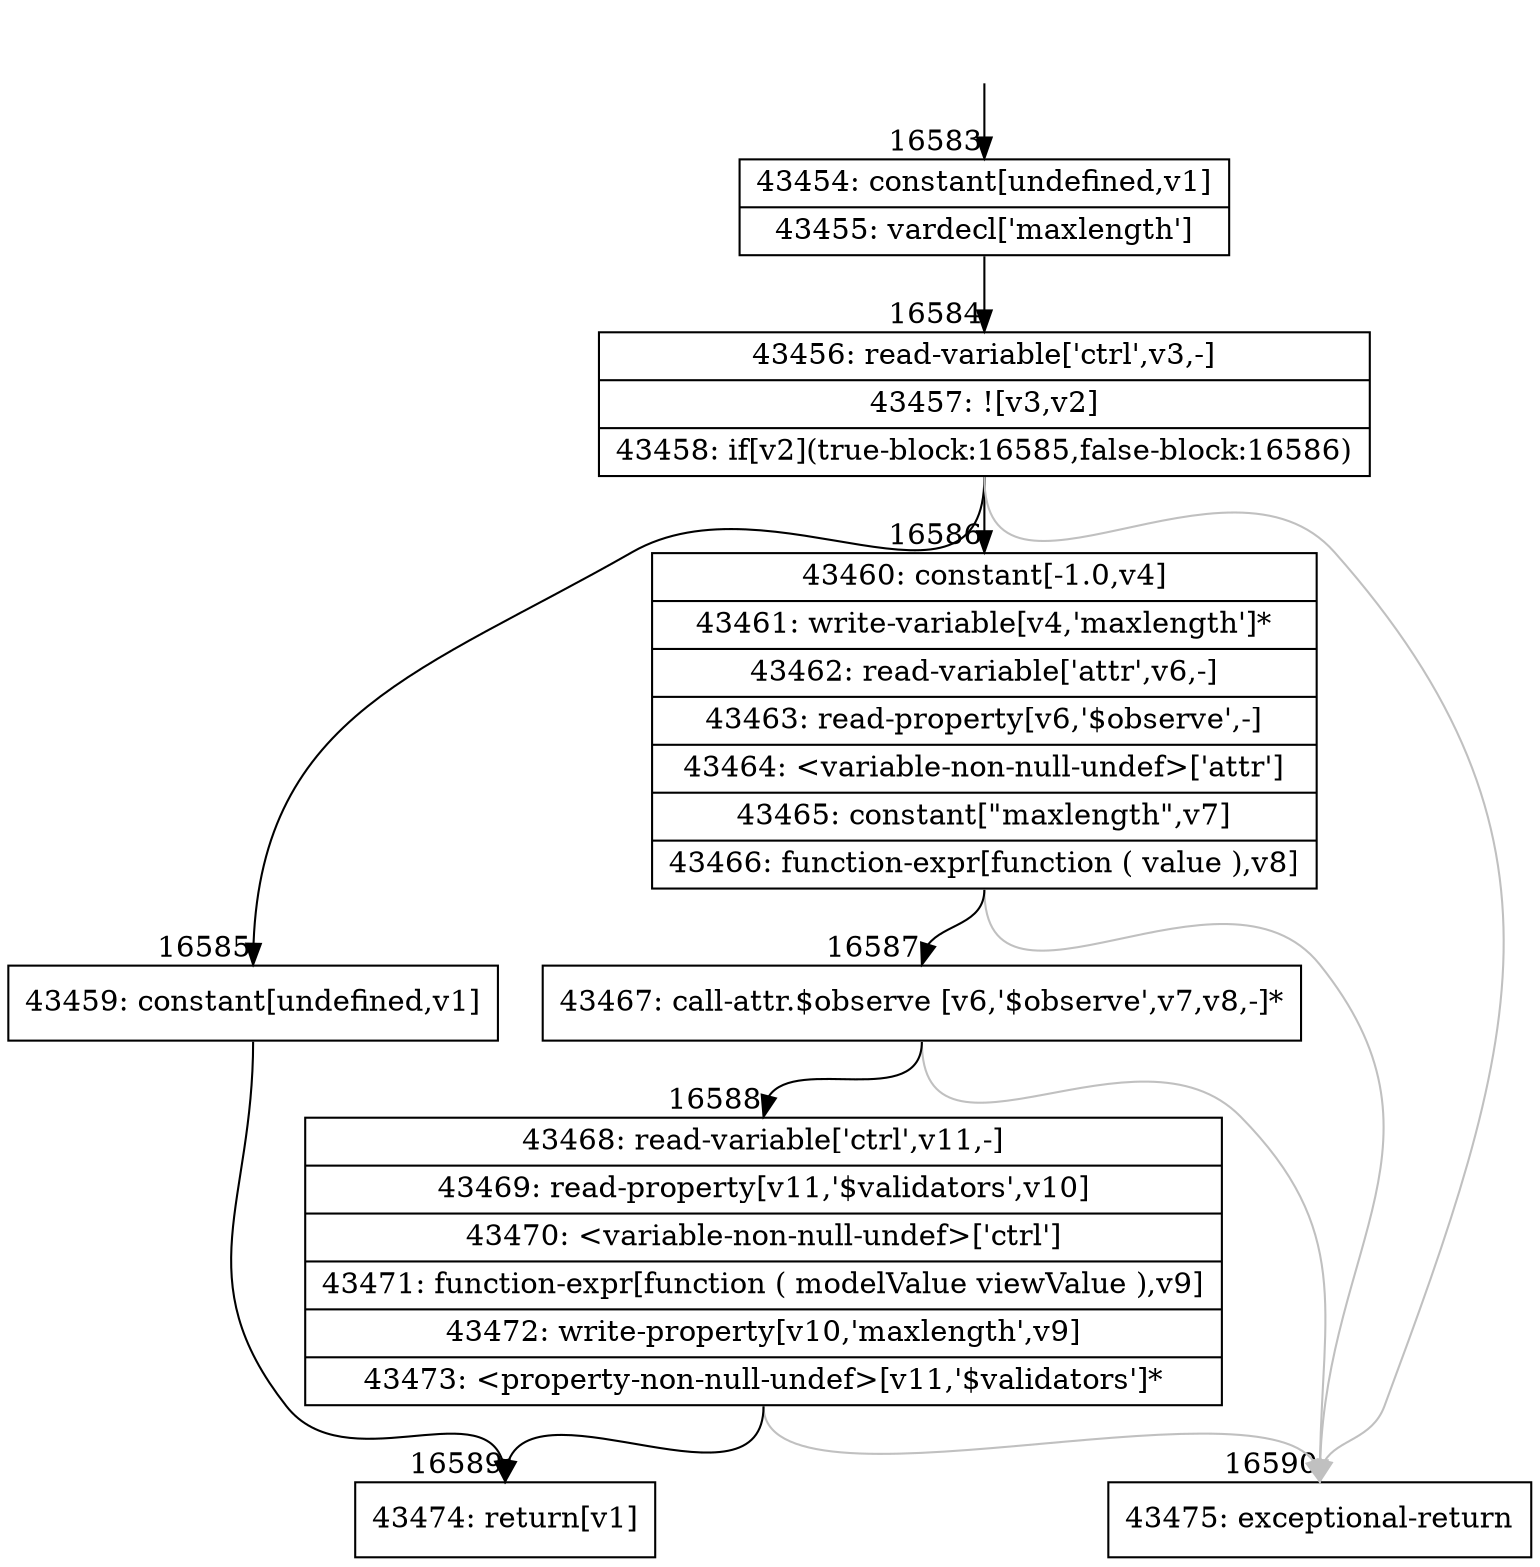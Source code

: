 digraph {
rankdir="TD"
BB_entry1342[shape=none,label=""];
BB_entry1342 -> BB16583 [tailport=s, headport=n, headlabel="    16583"]
BB16583 [shape=record label="{43454: constant[undefined,v1]|43455: vardecl['maxlength']}" ] 
BB16583 -> BB16584 [tailport=s, headport=n, headlabel="      16584"]
BB16584 [shape=record label="{43456: read-variable['ctrl',v3,-]|43457: ![v3,v2]|43458: if[v2](true-block:16585,false-block:16586)}" ] 
BB16584 -> BB16585 [tailport=s, headport=n, headlabel="      16585"]
BB16584 -> BB16586 [tailport=s, headport=n, headlabel="      16586"]
BB16584 -> BB16590 [tailport=s, headport=n, color=gray, headlabel="      16590"]
BB16585 [shape=record label="{43459: constant[undefined,v1]}" ] 
BB16585 -> BB16589 [tailport=s, headport=n, headlabel="      16589"]
BB16586 [shape=record label="{43460: constant[-1.0,v4]|43461: write-variable[v4,'maxlength']*|43462: read-variable['attr',v6,-]|43463: read-property[v6,'$observe',-]|43464: \<variable-non-null-undef\>['attr']|43465: constant[\"maxlength\",v7]|43466: function-expr[function ( value ),v8]}" ] 
BB16586 -> BB16587 [tailport=s, headport=n, headlabel="      16587"]
BB16586 -> BB16590 [tailport=s, headport=n, color=gray]
BB16587 [shape=record label="{43467: call-attr.$observe [v6,'$observe',v7,v8,-]*}" ] 
BB16587 -> BB16588 [tailport=s, headport=n, headlabel="      16588"]
BB16587 -> BB16590 [tailport=s, headport=n, color=gray]
BB16588 [shape=record label="{43468: read-variable['ctrl',v11,-]|43469: read-property[v11,'$validators',v10]|43470: \<variable-non-null-undef\>['ctrl']|43471: function-expr[function ( modelValue viewValue ),v9]|43472: write-property[v10,'maxlength',v9]|43473: \<property-non-null-undef\>[v11,'$validators']*}" ] 
BB16588 -> BB16589 [tailport=s, headport=n]
BB16588 -> BB16590 [tailport=s, headport=n, color=gray]
BB16589 [shape=record label="{43474: return[v1]}" ] 
BB16590 [shape=record label="{43475: exceptional-return}" ] 
//#$~ 28323
}
